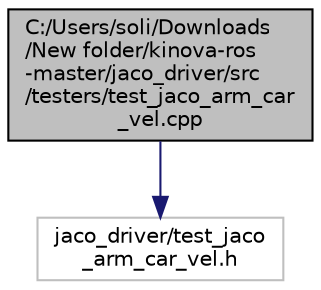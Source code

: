 digraph "C:/Users/soli/Downloads/New folder/kinova-ros-master/jaco_driver/src/testers/test_jaco_arm_car_vel.cpp"
{
  edge [fontname="Helvetica",fontsize="10",labelfontname="Helvetica",labelfontsize="10"];
  node [fontname="Helvetica",fontsize="10",shape=record];
  Node1 [label="C:/Users/soli/Downloads\l/New folder/kinova-ros\l-master/jaco_driver/src\l/testers/test_jaco_arm_car\l_vel.cpp",height=0.2,width=0.4,color="black", fillcolor="grey75", style="filled", fontcolor="black"];
  Node1 -> Node2 [color="midnightblue",fontsize="10",style="solid"];
  Node2 [label="jaco_driver/test_jaco\l_arm_car_vel.h",height=0.2,width=0.4,color="grey75", fillcolor="white", style="filled"];
}
